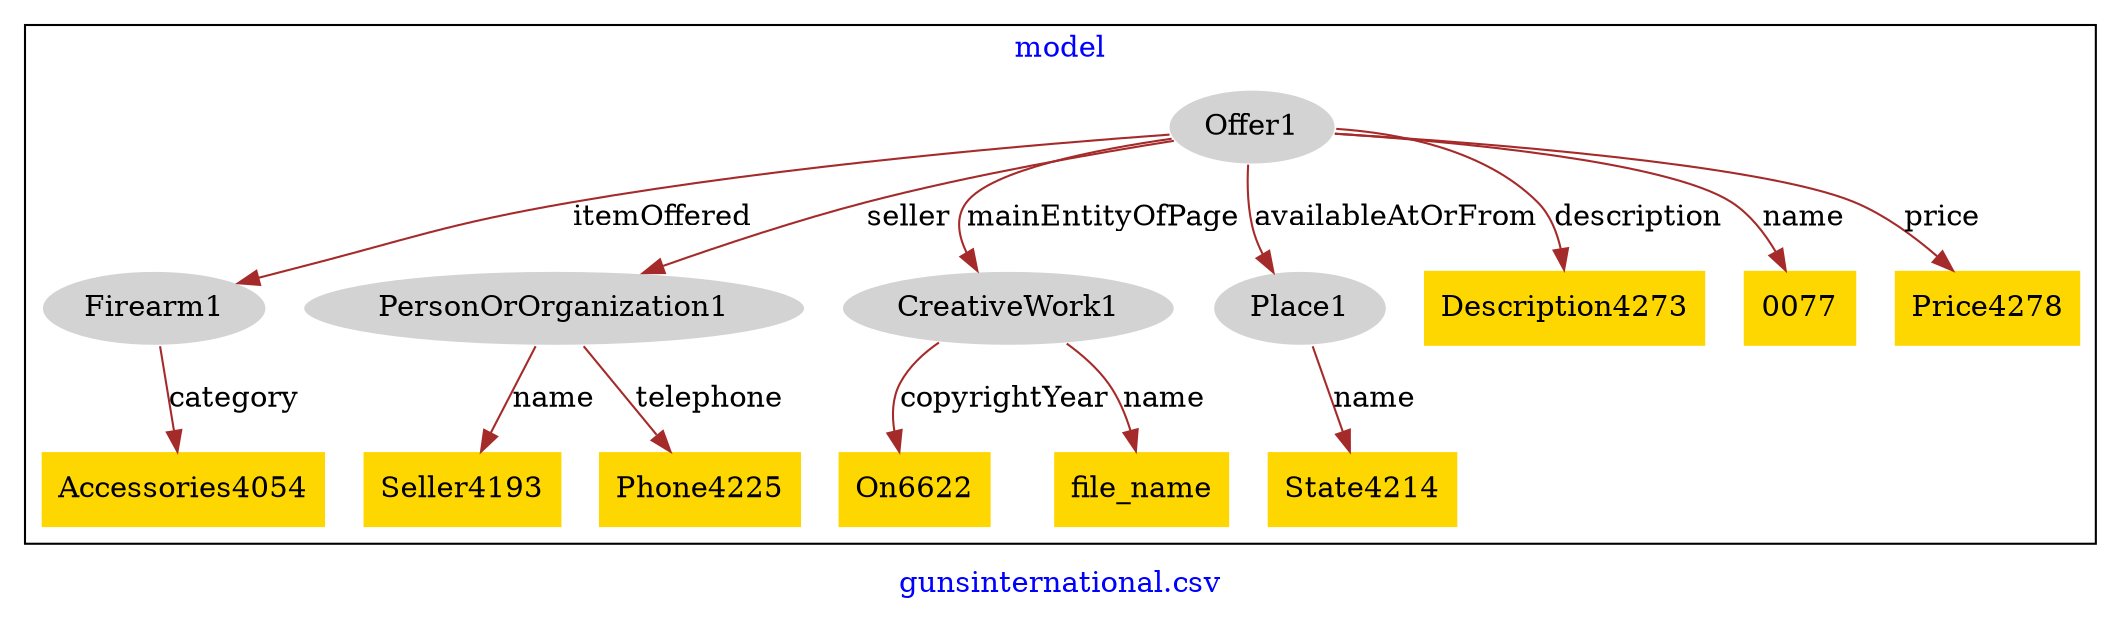 digraph n0 {
fontcolor="blue"
remincross="true"
label="gunsinternational.csv"
subgraph cluster {
label="model"
n2[style="filled",color="white",fillcolor="lightgray",label="Offer1"];
n3[style="filled",color="white",fillcolor="lightgray",label="Firearm1"];
n4[style="filled",color="white",fillcolor="lightgray",label="PersonOrOrganization1"];
n5[style="filled",color="white",fillcolor="lightgray",label="CreativeWork1"];
n6[style="filled",color="white",fillcolor="lightgray",label="Place1"];
n7[shape="plaintext",style="filled",fillcolor="gold",label="On6622"];
n8[shape="plaintext",style="filled",fillcolor="gold",label="Seller4193"];
n9[shape="plaintext",style="filled",fillcolor="gold",label="Description4273"];
n10[shape="plaintext",style="filled",fillcolor="gold",label="Accessories4054"];
n11[shape="plaintext",style="filled",fillcolor="gold",label="0077"];
n12[shape="plaintext",style="filled",fillcolor="gold",label="Phone4225"];
n13[shape="plaintext",style="filled",fillcolor="gold",label="file_name"];
n14[shape="plaintext",style="filled",fillcolor="gold",label="Price4278"];
n15[shape="plaintext",style="filled",fillcolor="gold",label="State4214"];
}
n2 -> n3[color="brown",fontcolor="black",label="itemOffered"]
n2 -> n4[color="brown",fontcolor="black",label="seller"]
n2 -> n5[color="brown",fontcolor="black",label="mainEntityOfPage"]
n2 -> n6[color="brown",fontcolor="black",label="availableAtOrFrom"]
n5 -> n7[color="brown",fontcolor="black",label="copyrightYear"]
n4 -> n8[color="brown",fontcolor="black",label="name"]
n2 -> n9[color="brown",fontcolor="black",label="description"]
n3 -> n10[color="brown",fontcolor="black",label="category"]
n2 -> n11[color="brown",fontcolor="black",label="name"]
n4 -> n12[color="brown",fontcolor="black",label="telephone"]
n5 -> n13[color="brown",fontcolor="black",label="name"]
n2 -> n14[color="brown",fontcolor="black",label="price"]
n6 -> n15[color="brown",fontcolor="black",label="name"]
}
